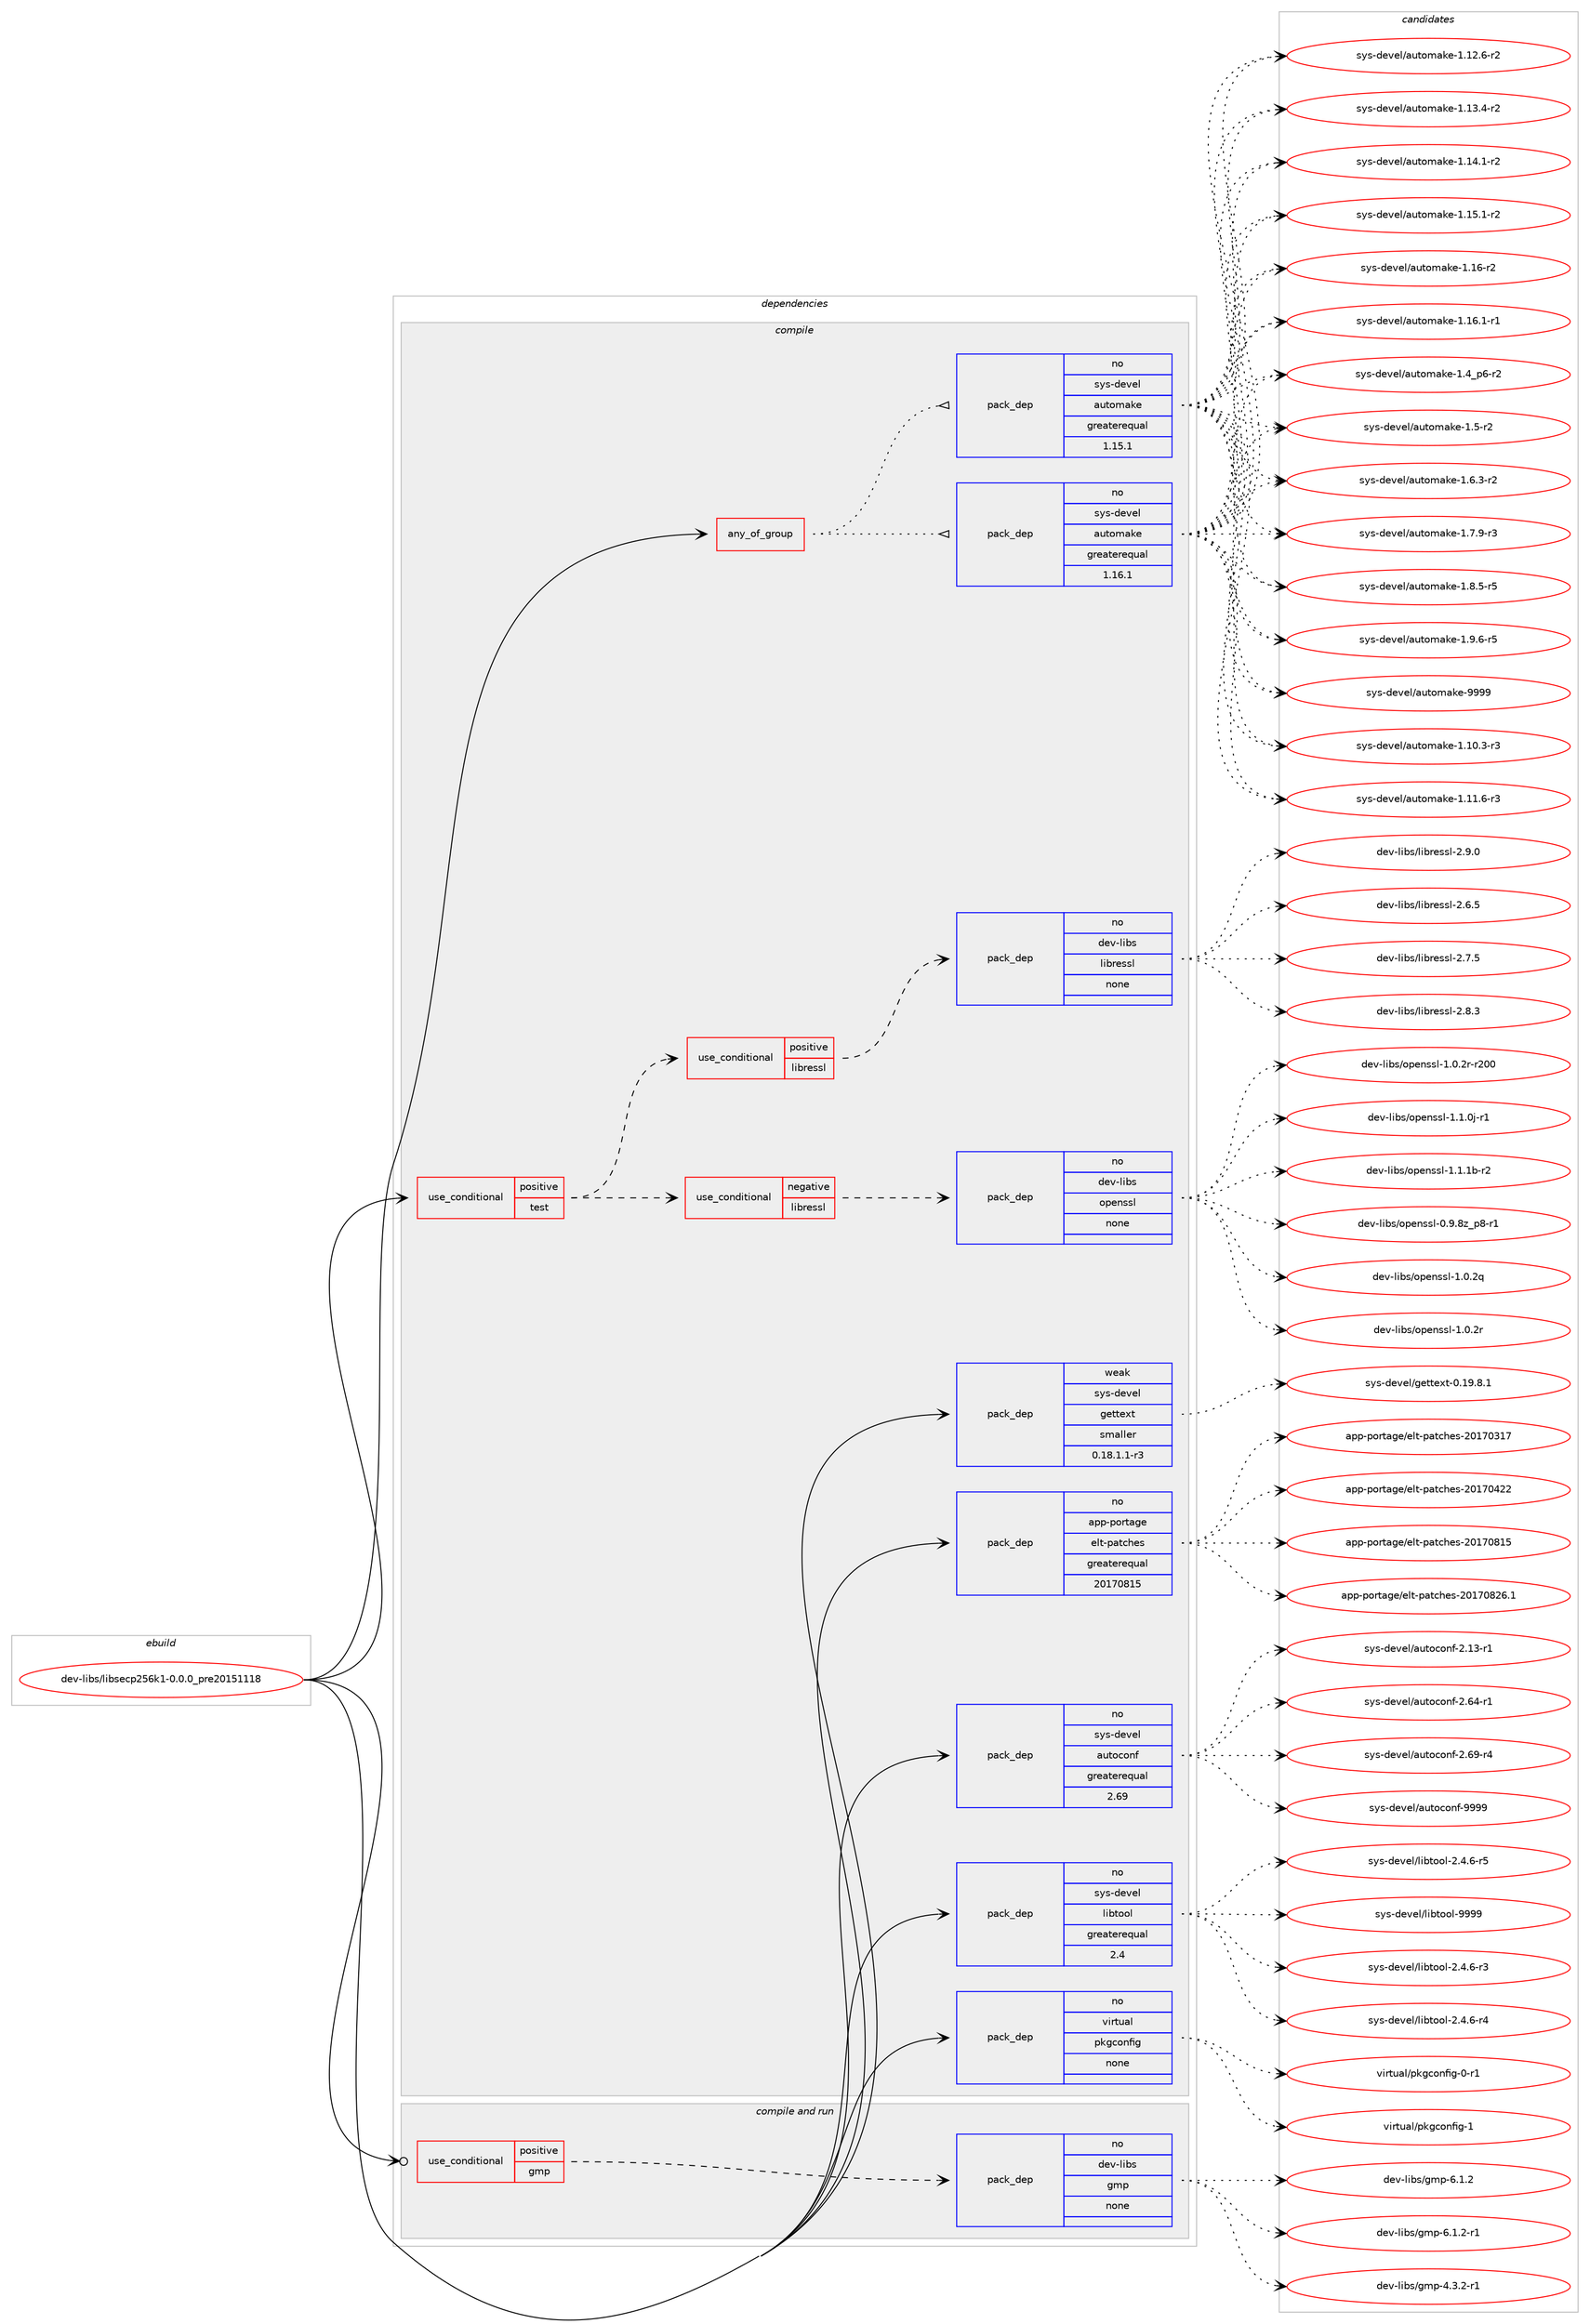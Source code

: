 digraph prolog {

# *************
# Graph options
# *************

newrank=true;
concentrate=true;
compound=true;
graph [rankdir=LR,fontname=Helvetica,fontsize=10,ranksep=1.5];#, ranksep=2.5, nodesep=0.2];
edge  [arrowhead=vee];
node  [fontname=Helvetica,fontsize=10];

# **********
# The ebuild
# **********

subgraph cluster_leftcol {
color=gray;
rank=same;
label=<<i>ebuild</i>>;
id [label="dev-libs/libsecp256k1-0.0.0_pre20151118", color=red, width=4, href="../dev-libs/libsecp256k1-0.0.0_pre20151118.svg"];
}

# ****************
# The dependencies
# ****************

subgraph cluster_midcol {
color=gray;
label=<<i>dependencies</i>>;
subgraph cluster_compile {
fillcolor="#eeeeee";
style=filled;
label=<<i>compile</i>>;
subgraph any22324 {
dependency1369773 [label=<<TABLE BORDER="0" CELLBORDER="1" CELLSPACING="0" CELLPADDING="4"><TR><TD CELLPADDING="10">any_of_group</TD></TR></TABLE>>, shape=none, color=red];subgraph pack980480 {
dependency1369774 [label=<<TABLE BORDER="0" CELLBORDER="1" CELLSPACING="0" CELLPADDING="4" WIDTH="220"><TR><TD ROWSPAN="6" CELLPADDING="30">pack_dep</TD></TR><TR><TD WIDTH="110">no</TD></TR><TR><TD>sys-devel</TD></TR><TR><TD>automake</TD></TR><TR><TD>greaterequal</TD></TR><TR><TD>1.16.1</TD></TR></TABLE>>, shape=none, color=blue];
}
dependency1369773:e -> dependency1369774:w [weight=20,style="dotted",arrowhead="oinv"];
subgraph pack980481 {
dependency1369775 [label=<<TABLE BORDER="0" CELLBORDER="1" CELLSPACING="0" CELLPADDING="4" WIDTH="220"><TR><TD ROWSPAN="6" CELLPADDING="30">pack_dep</TD></TR><TR><TD WIDTH="110">no</TD></TR><TR><TD>sys-devel</TD></TR><TR><TD>automake</TD></TR><TR><TD>greaterequal</TD></TR><TR><TD>1.15.1</TD></TR></TABLE>>, shape=none, color=blue];
}
dependency1369773:e -> dependency1369775:w [weight=20,style="dotted",arrowhead="oinv"];
}
id:e -> dependency1369773:w [weight=20,style="solid",arrowhead="vee"];
subgraph cond366407 {
dependency1369776 [label=<<TABLE BORDER="0" CELLBORDER="1" CELLSPACING="0" CELLPADDING="4"><TR><TD ROWSPAN="3" CELLPADDING="10">use_conditional</TD></TR><TR><TD>positive</TD></TR><TR><TD>test</TD></TR></TABLE>>, shape=none, color=red];
subgraph cond366408 {
dependency1369777 [label=<<TABLE BORDER="0" CELLBORDER="1" CELLSPACING="0" CELLPADDING="4"><TR><TD ROWSPAN="3" CELLPADDING="10">use_conditional</TD></TR><TR><TD>negative</TD></TR><TR><TD>libressl</TD></TR></TABLE>>, shape=none, color=red];
subgraph pack980482 {
dependency1369778 [label=<<TABLE BORDER="0" CELLBORDER="1" CELLSPACING="0" CELLPADDING="4" WIDTH="220"><TR><TD ROWSPAN="6" CELLPADDING="30">pack_dep</TD></TR><TR><TD WIDTH="110">no</TD></TR><TR><TD>dev-libs</TD></TR><TR><TD>openssl</TD></TR><TR><TD>none</TD></TR><TR><TD></TD></TR></TABLE>>, shape=none, color=blue];
}
dependency1369777:e -> dependency1369778:w [weight=20,style="dashed",arrowhead="vee"];
}
dependency1369776:e -> dependency1369777:w [weight=20,style="dashed",arrowhead="vee"];
subgraph cond366409 {
dependency1369779 [label=<<TABLE BORDER="0" CELLBORDER="1" CELLSPACING="0" CELLPADDING="4"><TR><TD ROWSPAN="3" CELLPADDING="10">use_conditional</TD></TR><TR><TD>positive</TD></TR><TR><TD>libressl</TD></TR></TABLE>>, shape=none, color=red];
subgraph pack980483 {
dependency1369780 [label=<<TABLE BORDER="0" CELLBORDER="1" CELLSPACING="0" CELLPADDING="4" WIDTH="220"><TR><TD ROWSPAN="6" CELLPADDING="30">pack_dep</TD></TR><TR><TD WIDTH="110">no</TD></TR><TR><TD>dev-libs</TD></TR><TR><TD>libressl</TD></TR><TR><TD>none</TD></TR><TR><TD></TD></TR></TABLE>>, shape=none, color=blue];
}
dependency1369779:e -> dependency1369780:w [weight=20,style="dashed",arrowhead="vee"];
}
dependency1369776:e -> dependency1369779:w [weight=20,style="dashed",arrowhead="vee"];
}
id:e -> dependency1369776:w [weight=20,style="solid",arrowhead="vee"];
subgraph pack980484 {
dependency1369781 [label=<<TABLE BORDER="0" CELLBORDER="1" CELLSPACING="0" CELLPADDING="4" WIDTH="220"><TR><TD ROWSPAN="6" CELLPADDING="30">pack_dep</TD></TR><TR><TD WIDTH="110">no</TD></TR><TR><TD>app-portage</TD></TR><TR><TD>elt-patches</TD></TR><TR><TD>greaterequal</TD></TR><TR><TD>20170815</TD></TR></TABLE>>, shape=none, color=blue];
}
id:e -> dependency1369781:w [weight=20,style="solid",arrowhead="vee"];
subgraph pack980485 {
dependency1369782 [label=<<TABLE BORDER="0" CELLBORDER="1" CELLSPACING="0" CELLPADDING="4" WIDTH="220"><TR><TD ROWSPAN="6" CELLPADDING="30">pack_dep</TD></TR><TR><TD WIDTH="110">no</TD></TR><TR><TD>sys-devel</TD></TR><TR><TD>autoconf</TD></TR><TR><TD>greaterequal</TD></TR><TR><TD>2.69</TD></TR></TABLE>>, shape=none, color=blue];
}
id:e -> dependency1369782:w [weight=20,style="solid",arrowhead="vee"];
subgraph pack980486 {
dependency1369783 [label=<<TABLE BORDER="0" CELLBORDER="1" CELLSPACING="0" CELLPADDING="4" WIDTH="220"><TR><TD ROWSPAN="6" CELLPADDING="30">pack_dep</TD></TR><TR><TD WIDTH="110">no</TD></TR><TR><TD>sys-devel</TD></TR><TR><TD>libtool</TD></TR><TR><TD>greaterequal</TD></TR><TR><TD>2.4</TD></TR></TABLE>>, shape=none, color=blue];
}
id:e -> dependency1369783:w [weight=20,style="solid",arrowhead="vee"];
subgraph pack980487 {
dependency1369784 [label=<<TABLE BORDER="0" CELLBORDER="1" CELLSPACING="0" CELLPADDING="4" WIDTH="220"><TR><TD ROWSPAN="6" CELLPADDING="30">pack_dep</TD></TR><TR><TD WIDTH="110">no</TD></TR><TR><TD>virtual</TD></TR><TR><TD>pkgconfig</TD></TR><TR><TD>none</TD></TR><TR><TD></TD></TR></TABLE>>, shape=none, color=blue];
}
id:e -> dependency1369784:w [weight=20,style="solid",arrowhead="vee"];
subgraph pack980488 {
dependency1369785 [label=<<TABLE BORDER="0" CELLBORDER="1" CELLSPACING="0" CELLPADDING="4" WIDTH="220"><TR><TD ROWSPAN="6" CELLPADDING="30">pack_dep</TD></TR><TR><TD WIDTH="110">weak</TD></TR><TR><TD>sys-devel</TD></TR><TR><TD>gettext</TD></TR><TR><TD>smaller</TD></TR><TR><TD>0.18.1.1-r3</TD></TR></TABLE>>, shape=none, color=blue];
}
id:e -> dependency1369785:w [weight=20,style="solid",arrowhead="vee"];
}
subgraph cluster_compileandrun {
fillcolor="#eeeeee";
style=filled;
label=<<i>compile and run</i>>;
subgraph cond366410 {
dependency1369786 [label=<<TABLE BORDER="0" CELLBORDER="1" CELLSPACING="0" CELLPADDING="4"><TR><TD ROWSPAN="3" CELLPADDING="10">use_conditional</TD></TR><TR><TD>positive</TD></TR><TR><TD>gmp</TD></TR></TABLE>>, shape=none, color=red];
subgraph pack980489 {
dependency1369787 [label=<<TABLE BORDER="0" CELLBORDER="1" CELLSPACING="0" CELLPADDING="4" WIDTH="220"><TR><TD ROWSPAN="6" CELLPADDING="30">pack_dep</TD></TR><TR><TD WIDTH="110">no</TD></TR><TR><TD>dev-libs</TD></TR><TR><TD>gmp</TD></TR><TR><TD>none</TD></TR><TR><TD></TD></TR></TABLE>>, shape=none, color=blue];
}
dependency1369786:e -> dependency1369787:w [weight=20,style="dashed",arrowhead="vee"];
}
id:e -> dependency1369786:w [weight=20,style="solid",arrowhead="odotvee"];
}
subgraph cluster_run {
fillcolor="#eeeeee";
style=filled;
label=<<i>run</i>>;
}
}

# **************
# The candidates
# **************

subgraph cluster_choices {
rank=same;
color=gray;
label=<<i>candidates</i>>;

subgraph choice980480 {
color=black;
nodesep=1;
choice11512111545100101118101108479711711611110997107101454946494846514511451 [label="sys-devel/automake-1.10.3-r3", color=red, width=4,href="../sys-devel/automake-1.10.3-r3.svg"];
choice11512111545100101118101108479711711611110997107101454946494946544511451 [label="sys-devel/automake-1.11.6-r3", color=red, width=4,href="../sys-devel/automake-1.11.6-r3.svg"];
choice11512111545100101118101108479711711611110997107101454946495046544511450 [label="sys-devel/automake-1.12.6-r2", color=red, width=4,href="../sys-devel/automake-1.12.6-r2.svg"];
choice11512111545100101118101108479711711611110997107101454946495146524511450 [label="sys-devel/automake-1.13.4-r2", color=red, width=4,href="../sys-devel/automake-1.13.4-r2.svg"];
choice11512111545100101118101108479711711611110997107101454946495246494511450 [label="sys-devel/automake-1.14.1-r2", color=red, width=4,href="../sys-devel/automake-1.14.1-r2.svg"];
choice11512111545100101118101108479711711611110997107101454946495346494511450 [label="sys-devel/automake-1.15.1-r2", color=red, width=4,href="../sys-devel/automake-1.15.1-r2.svg"];
choice1151211154510010111810110847971171161111099710710145494649544511450 [label="sys-devel/automake-1.16-r2", color=red, width=4,href="../sys-devel/automake-1.16-r2.svg"];
choice11512111545100101118101108479711711611110997107101454946495446494511449 [label="sys-devel/automake-1.16.1-r1", color=red, width=4,href="../sys-devel/automake-1.16.1-r1.svg"];
choice115121115451001011181011084797117116111109971071014549465295112544511450 [label="sys-devel/automake-1.4_p6-r2", color=red, width=4,href="../sys-devel/automake-1.4_p6-r2.svg"];
choice11512111545100101118101108479711711611110997107101454946534511450 [label="sys-devel/automake-1.5-r2", color=red, width=4,href="../sys-devel/automake-1.5-r2.svg"];
choice115121115451001011181011084797117116111109971071014549465446514511450 [label="sys-devel/automake-1.6.3-r2", color=red, width=4,href="../sys-devel/automake-1.6.3-r2.svg"];
choice115121115451001011181011084797117116111109971071014549465546574511451 [label="sys-devel/automake-1.7.9-r3", color=red, width=4,href="../sys-devel/automake-1.7.9-r3.svg"];
choice115121115451001011181011084797117116111109971071014549465646534511453 [label="sys-devel/automake-1.8.5-r5", color=red, width=4,href="../sys-devel/automake-1.8.5-r5.svg"];
choice115121115451001011181011084797117116111109971071014549465746544511453 [label="sys-devel/automake-1.9.6-r5", color=red, width=4,href="../sys-devel/automake-1.9.6-r5.svg"];
choice115121115451001011181011084797117116111109971071014557575757 [label="sys-devel/automake-9999", color=red, width=4,href="../sys-devel/automake-9999.svg"];
dependency1369774:e -> choice11512111545100101118101108479711711611110997107101454946494846514511451:w [style=dotted,weight="100"];
dependency1369774:e -> choice11512111545100101118101108479711711611110997107101454946494946544511451:w [style=dotted,weight="100"];
dependency1369774:e -> choice11512111545100101118101108479711711611110997107101454946495046544511450:w [style=dotted,weight="100"];
dependency1369774:e -> choice11512111545100101118101108479711711611110997107101454946495146524511450:w [style=dotted,weight="100"];
dependency1369774:e -> choice11512111545100101118101108479711711611110997107101454946495246494511450:w [style=dotted,weight="100"];
dependency1369774:e -> choice11512111545100101118101108479711711611110997107101454946495346494511450:w [style=dotted,weight="100"];
dependency1369774:e -> choice1151211154510010111810110847971171161111099710710145494649544511450:w [style=dotted,weight="100"];
dependency1369774:e -> choice11512111545100101118101108479711711611110997107101454946495446494511449:w [style=dotted,weight="100"];
dependency1369774:e -> choice115121115451001011181011084797117116111109971071014549465295112544511450:w [style=dotted,weight="100"];
dependency1369774:e -> choice11512111545100101118101108479711711611110997107101454946534511450:w [style=dotted,weight="100"];
dependency1369774:e -> choice115121115451001011181011084797117116111109971071014549465446514511450:w [style=dotted,weight="100"];
dependency1369774:e -> choice115121115451001011181011084797117116111109971071014549465546574511451:w [style=dotted,weight="100"];
dependency1369774:e -> choice115121115451001011181011084797117116111109971071014549465646534511453:w [style=dotted,weight="100"];
dependency1369774:e -> choice115121115451001011181011084797117116111109971071014549465746544511453:w [style=dotted,weight="100"];
dependency1369774:e -> choice115121115451001011181011084797117116111109971071014557575757:w [style=dotted,weight="100"];
}
subgraph choice980481 {
color=black;
nodesep=1;
choice11512111545100101118101108479711711611110997107101454946494846514511451 [label="sys-devel/automake-1.10.3-r3", color=red, width=4,href="../sys-devel/automake-1.10.3-r3.svg"];
choice11512111545100101118101108479711711611110997107101454946494946544511451 [label="sys-devel/automake-1.11.6-r3", color=red, width=4,href="../sys-devel/automake-1.11.6-r3.svg"];
choice11512111545100101118101108479711711611110997107101454946495046544511450 [label="sys-devel/automake-1.12.6-r2", color=red, width=4,href="../sys-devel/automake-1.12.6-r2.svg"];
choice11512111545100101118101108479711711611110997107101454946495146524511450 [label="sys-devel/automake-1.13.4-r2", color=red, width=4,href="../sys-devel/automake-1.13.4-r2.svg"];
choice11512111545100101118101108479711711611110997107101454946495246494511450 [label="sys-devel/automake-1.14.1-r2", color=red, width=4,href="../sys-devel/automake-1.14.1-r2.svg"];
choice11512111545100101118101108479711711611110997107101454946495346494511450 [label="sys-devel/automake-1.15.1-r2", color=red, width=4,href="../sys-devel/automake-1.15.1-r2.svg"];
choice1151211154510010111810110847971171161111099710710145494649544511450 [label="sys-devel/automake-1.16-r2", color=red, width=4,href="../sys-devel/automake-1.16-r2.svg"];
choice11512111545100101118101108479711711611110997107101454946495446494511449 [label="sys-devel/automake-1.16.1-r1", color=red, width=4,href="../sys-devel/automake-1.16.1-r1.svg"];
choice115121115451001011181011084797117116111109971071014549465295112544511450 [label="sys-devel/automake-1.4_p6-r2", color=red, width=4,href="../sys-devel/automake-1.4_p6-r2.svg"];
choice11512111545100101118101108479711711611110997107101454946534511450 [label="sys-devel/automake-1.5-r2", color=red, width=4,href="../sys-devel/automake-1.5-r2.svg"];
choice115121115451001011181011084797117116111109971071014549465446514511450 [label="sys-devel/automake-1.6.3-r2", color=red, width=4,href="../sys-devel/automake-1.6.3-r2.svg"];
choice115121115451001011181011084797117116111109971071014549465546574511451 [label="sys-devel/automake-1.7.9-r3", color=red, width=4,href="../sys-devel/automake-1.7.9-r3.svg"];
choice115121115451001011181011084797117116111109971071014549465646534511453 [label="sys-devel/automake-1.8.5-r5", color=red, width=4,href="../sys-devel/automake-1.8.5-r5.svg"];
choice115121115451001011181011084797117116111109971071014549465746544511453 [label="sys-devel/automake-1.9.6-r5", color=red, width=4,href="../sys-devel/automake-1.9.6-r5.svg"];
choice115121115451001011181011084797117116111109971071014557575757 [label="sys-devel/automake-9999", color=red, width=4,href="../sys-devel/automake-9999.svg"];
dependency1369775:e -> choice11512111545100101118101108479711711611110997107101454946494846514511451:w [style=dotted,weight="100"];
dependency1369775:e -> choice11512111545100101118101108479711711611110997107101454946494946544511451:w [style=dotted,weight="100"];
dependency1369775:e -> choice11512111545100101118101108479711711611110997107101454946495046544511450:w [style=dotted,weight="100"];
dependency1369775:e -> choice11512111545100101118101108479711711611110997107101454946495146524511450:w [style=dotted,weight="100"];
dependency1369775:e -> choice11512111545100101118101108479711711611110997107101454946495246494511450:w [style=dotted,weight="100"];
dependency1369775:e -> choice11512111545100101118101108479711711611110997107101454946495346494511450:w [style=dotted,weight="100"];
dependency1369775:e -> choice1151211154510010111810110847971171161111099710710145494649544511450:w [style=dotted,weight="100"];
dependency1369775:e -> choice11512111545100101118101108479711711611110997107101454946495446494511449:w [style=dotted,weight="100"];
dependency1369775:e -> choice115121115451001011181011084797117116111109971071014549465295112544511450:w [style=dotted,weight="100"];
dependency1369775:e -> choice11512111545100101118101108479711711611110997107101454946534511450:w [style=dotted,weight="100"];
dependency1369775:e -> choice115121115451001011181011084797117116111109971071014549465446514511450:w [style=dotted,weight="100"];
dependency1369775:e -> choice115121115451001011181011084797117116111109971071014549465546574511451:w [style=dotted,weight="100"];
dependency1369775:e -> choice115121115451001011181011084797117116111109971071014549465646534511453:w [style=dotted,weight="100"];
dependency1369775:e -> choice115121115451001011181011084797117116111109971071014549465746544511453:w [style=dotted,weight="100"];
dependency1369775:e -> choice115121115451001011181011084797117116111109971071014557575757:w [style=dotted,weight="100"];
}
subgraph choice980482 {
color=black;
nodesep=1;
choice10010111845108105981154711111210111011511510845484657465612295112564511449 [label="dev-libs/openssl-0.9.8z_p8-r1", color=red, width=4,href="../dev-libs/openssl-0.9.8z_p8-r1.svg"];
choice100101118451081059811547111112101110115115108454946484650113 [label="dev-libs/openssl-1.0.2q", color=red, width=4,href="../dev-libs/openssl-1.0.2q.svg"];
choice100101118451081059811547111112101110115115108454946484650114 [label="dev-libs/openssl-1.0.2r", color=red, width=4,href="../dev-libs/openssl-1.0.2r.svg"];
choice10010111845108105981154711111210111011511510845494648465011445114504848 [label="dev-libs/openssl-1.0.2r-r200", color=red, width=4,href="../dev-libs/openssl-1.0.2r-r200.svg"];
choice1001011184510810598115471111121011101151151084549464946481064511449 [label="dev-libs/openssl-1.1.0j-r1", color=red, width=4,href="../dev-libs/openssl-1.1.0j-r1.svg"];
choice100101118451081059811547111112101110115115108454946494649984511450 [label="dev-libs/openssl-1.1.1b-r2", color=red, width=4,href="../dev-libs/openssl-1.1.1b-r2.svg"];
dependency1369778:e -> choice10010111845108105981154711111210111011511510845484657465612295112564511449:w [style=dotted,weight="100"];
dependency1369778:e -> choice100101118451081059811547111112101110115115108454946484650113:w [style=dotted,weight="100"];
dependency1369778:e -> choice100101118451081059811547111112101110115115108454946484650114:w [style=dotted,weight="100"];
dependency1369778:e -> choice10010111845108105981154711111210111011511510845494648465011445114504848:w [style=dotted,weight="100"];
dependency1369778:e -> choice1001011184510810598115471111121011101151151084549464946481064511449:w [style=dotted,weight="100"];
dependency1369778:e -> choice100101118451081059811547111112101110115115108454946494649984511450:w [style=dotted,weight="100"];
}
subgraph choice980483 {
color=black;
nodesep=1;
choice10010111845108105981154710810598114101115115108455046544653 [label="dev-libs/libressl-2.6.5", color=red, width=4,href="../dev-libs/libressl-2.6.5.svg"];
choice10010111845108105981154710810598114101115115108455046554653 [label="dev-libs/libressl-2.7.5", color=red, width=4,href="../dev-libs/libressl-2.7.5.svg"];
choice10010111845108105981154710810598114101115115108455046564651 [label="dev-libs/libressl-2.8.3", color=red, width=4,href="../dev-libs/libressl-2.8.3.svg"];
choice10010111845108105981154710810598114101115115108455046574648 [label="dev-libs/libressl-2.9.0", color=red, width=4,href="../dev-libs/libressl-2.9.0.svg"];
dependency1369780:e -> choice10010111845108105981154710810598114101115115108455046544653:w [style=dotted,weight="100"];
dependency1369780:e -> choice10010111845108105981154710810598114101115115108455046554653:w [style=dotted,weight="100"];
dependency1369780:e -> choice10010111845108105981154710810598114101115115108455046564651:w [style=dotted,weight="100"];
dependency1369780:e -> choice10010111845108105981154710810598114101115115108455046574648:w [style=dotted,weight="100"];
}
subgraph choice980484 {
color=black;
nodesep=1;
choice97112112451121111141169710310147101108116451129711699104101115455048495548514955 [label="app-portage/elt-patches-20170317", color=red, width=4,href="../app-portage/elt-patches-20170317.svg"];
choice97112112451121111141169710310147101108116451129711699104101115455048495548525050 [label="app-portage/elt-patches-20170422", color=red, width=4,href="../app-portage/elt-patches-20170422.svg"];
choice97112112451121111141169710310147101108116451129711699104101115455048495548564953 [label="app-portage/elt-patches-20170815", color=red, width=4,href="../app-portage/elt-patches-20170815.svg"];
choice971121124511211111411697103101471011081164511297116991041011154550484955485650544649 [label="app-portage/elt-patches-20170826.1", color=red, width=4,href="../app-portage/elt-patches-20170826.1.svg"];
dependency1369781:e -> choice97112112451121111141169710310147101108116451129711699104101115455048495548514955:w [style=dotted,weight="100"];
dependency1369781:e -> choice97112112451121111141169710310147101108116451129711699104101115455048495548525050:w [style=dotted,weight="100"];
dependency1369781:e -> choice97112112451121111141169710310147101108116451129711699104101115455048495548564953:w [style=dotted,weight="100"];
dependency1369781:e -> choice971121124511211111411697103101471011081164511297116991041011154550484955485650544649:w [style=dotted,weight="100"];
}
subgraph choice980485 {
color=black;
nodesep=1;
choice1151211154510010111810110847971171161119911111010245504649514511449 [label="sys-devel/autoconf-2.13-r1", color=red, width=4,href="../sys-devel/autoconf-2.13-r1.svg"];
choice1151211154510010111810110847971171161119911111010245504654524511449 [label="sys-devel/autoconf-2.64-r1", color=red, width=4,href="../sys-devel/autoconf-2.64-r1.svg"];
choice1151211154510010111810110847971171161119911111010245504654574511452 [label="sys-devel/autoconf-2.69-r4", color=red, width=4,href="../sys-devel/autoconf-2.69-r4.svg"];
choice115121115451001011181011084797117116111991111101024557575757 [label="sys-devel/autoconf-9999", color=red, width=4,href="../sys-devel/autoconf-9999.svg"];
dependency1369782:e -> choice1151211154510010111810110847971171161119911111010245504649514511449:w [style=dotted,weight="100"];
dependency1369782:e -> choice1151211154510010111810110847971171161119911111010245504654524511449:w [style=dotted,weight="100"];
dependency1369782:e -> choice1151211154510010111810110847971171161119911111010245504654574511452:w [style=dotted,weight="100"];
dependency1369782:e -> choice115121115451001011181011084797117116111991111101024557575757:w [style=dotted,weight="100"];
}
subgraph choice980486 {
color=black;
nodesep=1;
choice1151211154510010111810110847108105981161111111084550465246544511451 [label="sys-devel/libtool-2.4.6-r3", color=red, width=4,href="../sys-devel/libtool-2.4.6-r3.svg"];
choice1151211154510010111810110847108105981161111111084550465246544511452 [label="sys-devel/libtool-2.4.6-r4", color=red, width=4,href="../sys-devel/libtool-2.4.6-r4.svg"];
choice1151211154510010111810110847108105981161111111084550465246544511453 [label="sys-devel/libtool-2.4.6-r5", color=red, width=4,href="../sys-devel/libtool-2.4.6-r5.svg"];
choice1151211154510010111810110847108105981161111111084557575757 [label="sys-devel/libtool-9999", color=red, width=4,href="../sys-devel/libtool-9999.svg"];
dependency1369783:e -> choice1151211154510010111810110847108105981161111111084550465246544511451:w [style=dotted,weight="100"];
dependency1369783:e -> choice1151211154510010111810110847108105981161111111084550465246544511452:w [style=dotted,weight="100"];
dependency1369783:e -> choice1151211154510010111810110847108105981161111111084550465246544511453:w [style=dotted,weight="100"];
dependency1369783:e -> choice1151211154510010111810110847108105981161111111084557575757:w [style=dotted,weight="100"];
}
subgraph choice980487 {
color=black;
nodesep=1;
choice11810511411611797108471121071039911111010210510345484511449 [label="virtual/pkgconfig-0-r1", color=red, width=4,href="../virtual/pkgconfig-0-r1.svg"];
choice1181051141161179710847112107103991111101021051034549 [label="virtual/pkgconfig-1", color=red, width=4,href="../virtual/pkgconfig-1.svg"];
dependency1369784:e -> choice11810511411611797108471121071039911111010210510345484511449:w [style=dotted,weight="100"];
dependency1369784:e -> choice1181051141161179710847112107103991111101021051034549:w [style=dotted,weight="100"];
}
subgraph choice980488 {
color=black;
nodesep=1;
choice1151211154510010111810110847103101116116101120116454846495746564649 [label="sys-devel/gettext-0.19.8.1", color=red, width=4,href="../sys-devel/gettext-0.19.8.1.svg"];
dependency1369785:e -> choice1151211154510010111810110847103101116116101120116454846495746564649:w [style=dotted,weight="100"];
}
subgraph choice980489 {
color=black;
nodesep=1;
choice1001011184510810598115471031091124552465146504511449 [label="dev-libs/gmp-4.3.2-r1", color=red, width=4,href="../dev-libs/gmp-4.3.2-r1.svg"];
choice100101118451081059811547103109112455446494650 [label="dev-libs/gmp-6.1.2", color=red, width=4,href="../dev-libs/gmp-6.1.2.svg"];
choice1001011184510810598115471031091124554464946504511449 [label="dev-libs/gmp-6.1.2-r1", color=red, width=4,href="../dev-libs/gmp-6.1.2-r1.svg"];
dependency1369787:e -> choice1001011184510810598115471031091124552465146504511449:w [style=dotted,weight="100"];
dependency1369787:e -> choice100101118451081059811547103109112455446494650:w [style=dotted,weight="100"];
dependency1369787:e -> choice1001011184510810598115471031091124554464946504511449:w [style=dotted,weight="100"];
}
}

}
